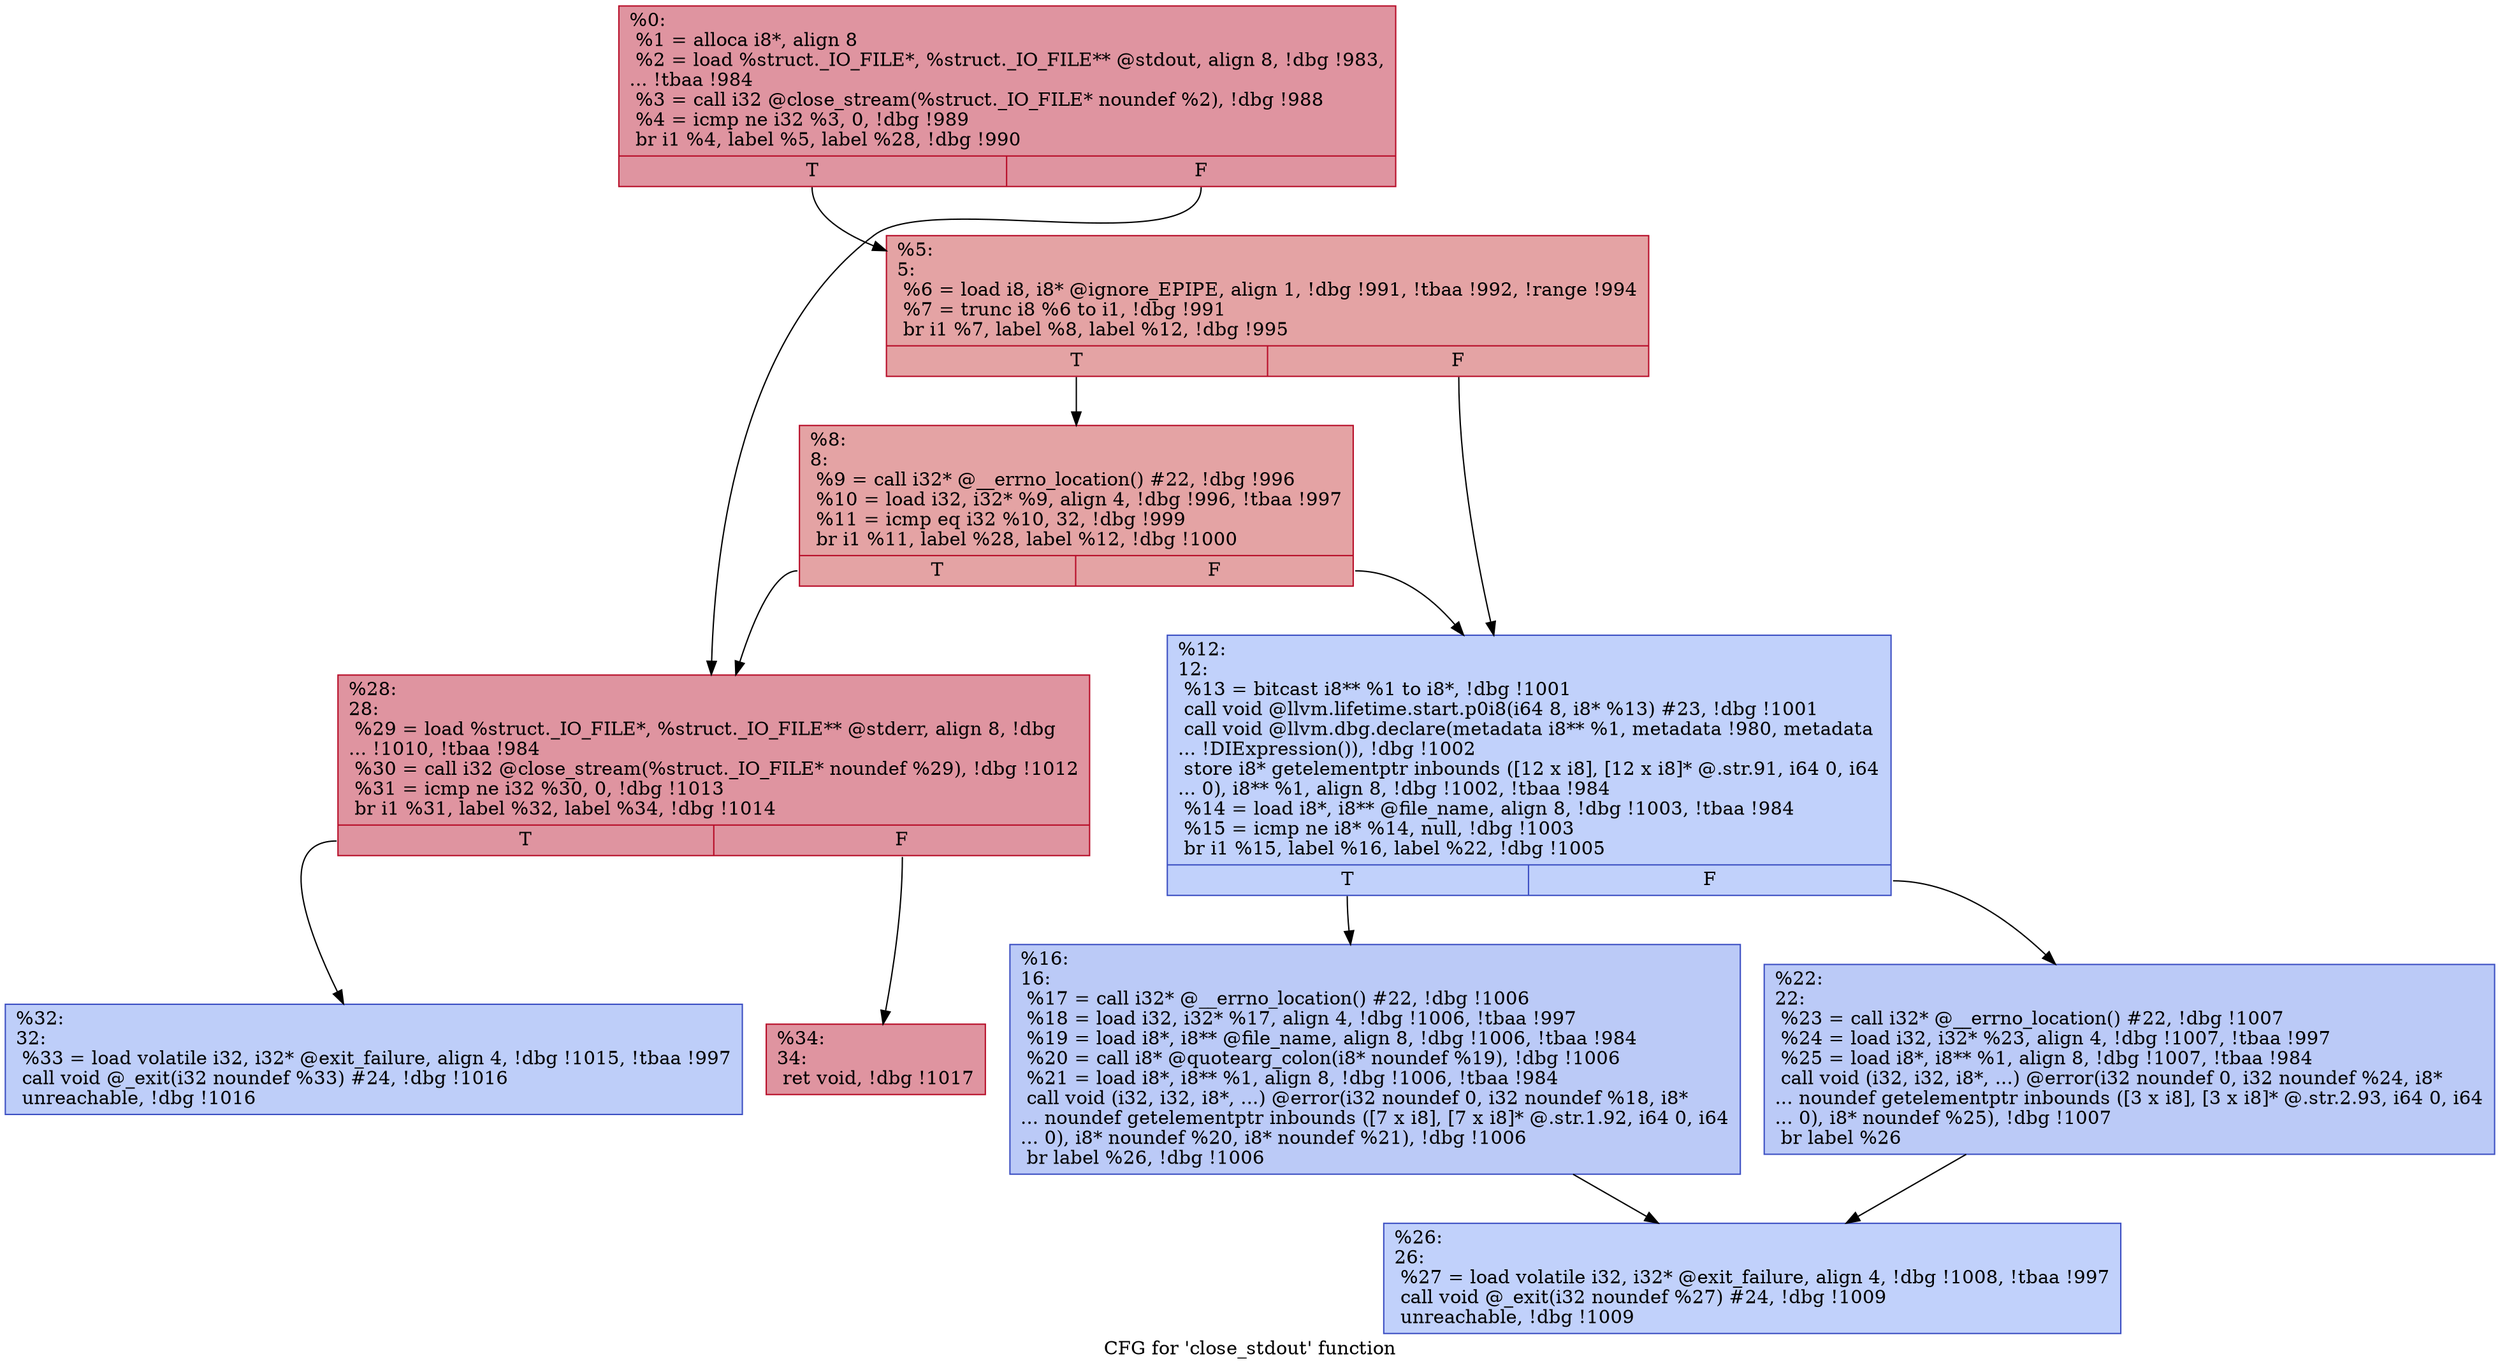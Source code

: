 digraph "CFG for 'close_stdout' function" {
	label="CFG for 'close_stdout' function";

	Node0x234a9d0 [shape=record,color="#b70d28ff", style=filled, fillcolor="#b70d2870",label="{%0:\l  %1 = alloca i8*, align 8\l  %2 = load %struct._IO_FILE*, %struct._IO_FILE** @stdout, align 8, !dbg !983,\l... !tbaa !984\l  %3 = call i32 @close_stream(%struct._IO_FILE* noundef %2), !dbg !988\l  %4 = icmp ne i32 %3, 0, !dbg !989\l  br i1 %4, label %5, label %28, !dbg !990\l|{<s0>T|<s1>F}}"];
	Node0x234a9d0:s0 -> Node0x234aac0;
	Node0x234a9d0:s1 -> Node0x234aca0;
	Node0x234aac0 [shape=record,color="#b70d28ff", style=filled, fillcolor="#c32e3170",label="{%5:\l5:                                                \l  %6 = load i8, i8* @ignore_EPIPE, align 1, !dbg !991, !tbaa !992, !range !994\l  %7 = trunc i8 %6 to i1, !dbg !991\l  br i1 %7, label %8, label %12, !dbg !995\l|{<s0>T|<s1>F}}"];
	Node0x234aac0:s0 -> Node0x234ab10;
	Node0x234aac0:s1 -> Node0x234ab60;
	Node0x234ab10 [shape=record,color="#b70d28ff", style=filled, fillcolor="#c32e3170",label="{%8:\l8:                                                \l  %9 = call i32* @__errno_location() #22, !dbg !996\l  %10 = load i32, i32* %9, align 4, !dbg !996, !tbaa !997\l  %11 = icmp eq i32 %10, 32, !dbg !999\l  br i1 %11, label %28, label %12, !dbg !1000\l|{<s0>T|<s1>F}}"];
	Node0x234ab10:s0 -> Node0x234aca0;
	Node0x234ab10:s1 -> Node0x234ab60;
	Node0x234ab60 [shape=record,color="#3d50c3ff", style=filled, fillcolor="#7396f570",label="{%12:\l12:                                               \l  %13 = bitcast i8** %1 to i8*, !dbg !1001\l  call void @llvm.lifetime.start.p0i8(i64 8, i8* %13) #23, !dbg !1001\l  call void @llvm.dbg.declare(metadata i8** %1, metadata !980, metadata\l... !DIExpression()), !dbg !1002\l  store i8* getelementptr inbounds ([12 x i8], [12 x i8]* @.str.91, i64 0, i64\l... 0), i8** %1, align 8, !dbg !1002, !tbaa !984\l  %14 = load i8*, i8** @file_name, align 8, !dbg !1003, !tbaa !984\l  %15 = icmp ne i8* %14, null, !dbg !1003\l  br i1 %15, label %16, label %22, !dbg !1005\l|{<s0>T|<s1>F}}"];
	Node0x234ab60:s0 -> Node0x234abb0;
	Node0x234ab60:s1 -> Node0x234ac00;
	Node0x234abb0 [shape=record,color="#3d50c3ff", style=filled, fillcolor="#6687ed70",label="{%16:\l16:                                               \l  %17 = call i32* @__errno_location() #22, !dbg !1006\l  %18 = load i32, i32* %17, align 4, !dbg !1006, !tbaa !997\l  %19 = load i8*, i8** @file_name, align 8, !dbg !1006, !tbaa !984\l  %20 = call i8* @quotearg_colon(i8* noundef %19), !dbg !1006\l  %21 = load i8*, i8** %1, align 8, !dbg !1006, !tbaa !984\l  call void (i32, i32, i8*, ...) @error(i32 noundef 0, i32 noundef %18, i8*\l... noundef getelementptr inbounds ([7 x i8], [7 x i8]* @.str.1.92, i64 0, i64\l... 0), i8* noundef %20, i8* noundef %21), !dbg !1006\l  br label %26, !dbg !1006\l}"];
	Node0x234abb0 -> Node0x234ac50;
	Node0x234ac00 [shape=record,color="#3d50c3ff", style=filled, fillcolor="#6687ed70",label="{%22:\l22:                                               \l  %23 = call i32* @__errno_location() #22, !dbg !1007\l  %24 = load i32, i32* %23, align 4, !dbg !1007, !tbaa !997\l  %25 = load i8*, i8** %1, align 8, !dbg !1007, !tbaa !984\l  call void (i32, i32, i8*, ...) @error(i32 noundef 0, i32 noundef %24, i8*\l... noundef getelementptr inbounds ([3 x i8], [3 x i8]* @.str.2.93, i64 0, i64\l... 0), i8* noundef %25), !dbg !1007\l  br label %26\l}"];
	Node0x234ac00 -> Node0x234ac50;
	Node0x234ac50 [shape=record,color="#3d50c3ff", style=filled, fillcolor="#7396f570",label="{%26:\l26:                                               \l  %27 = load volatile i32, i32* @exit_failure, align 4, !dbg !1008, !tbaa !997\l  call void @_exit(i32 noundef %27) #24, !dbg !1009\l  unreachable, !dbg !1009\l}"];
	Node0x234aca0 [shape=record,color="#b70d28ff", style=filled, fillcolor="#b70d2870",label="{%28:\l28:                                               \l  %29 = load %struct._IO_FILE*, %struct._IO_FILE** @stderr, align 8, !dbg\l... !1010, !tbaa !984\l  %30 = call i32 @close_stream(%struct._IO_FILE* noundef %29), !dbg !1012\l  %31 = icmp ne i32 %30, 0, !dbg !1013\l  br i1 %31, label %32, label %34, !dbg !1014\l|{<s0>T|<s1>F}}"];
	Node0x234aca0:s0 -> Node0x2390030;
	Node0x234aca0:s1 -> Node0x2390080;
	Node0x2390030 [shape=record,color="#3d50c3ff", style=filled, fillcolor="#6c8ff170",label="{%32:\l32:                                               \l  %33 = load volatile i32, i32* @exit_failure, align 4, !dbg !1015, !tbaa !997\l  call void @_exit(i32 noundef %33) #24, !dbg !1016\l  unreachable, !dbg !1016\l}"];
	Node0x2390080 [shape=record,color="#b70d28ff", style=filled, fillcolor="#b70d2870",label="{%34:\l34:                                               \l  ret void, !dbg !1017\l}"];
}
